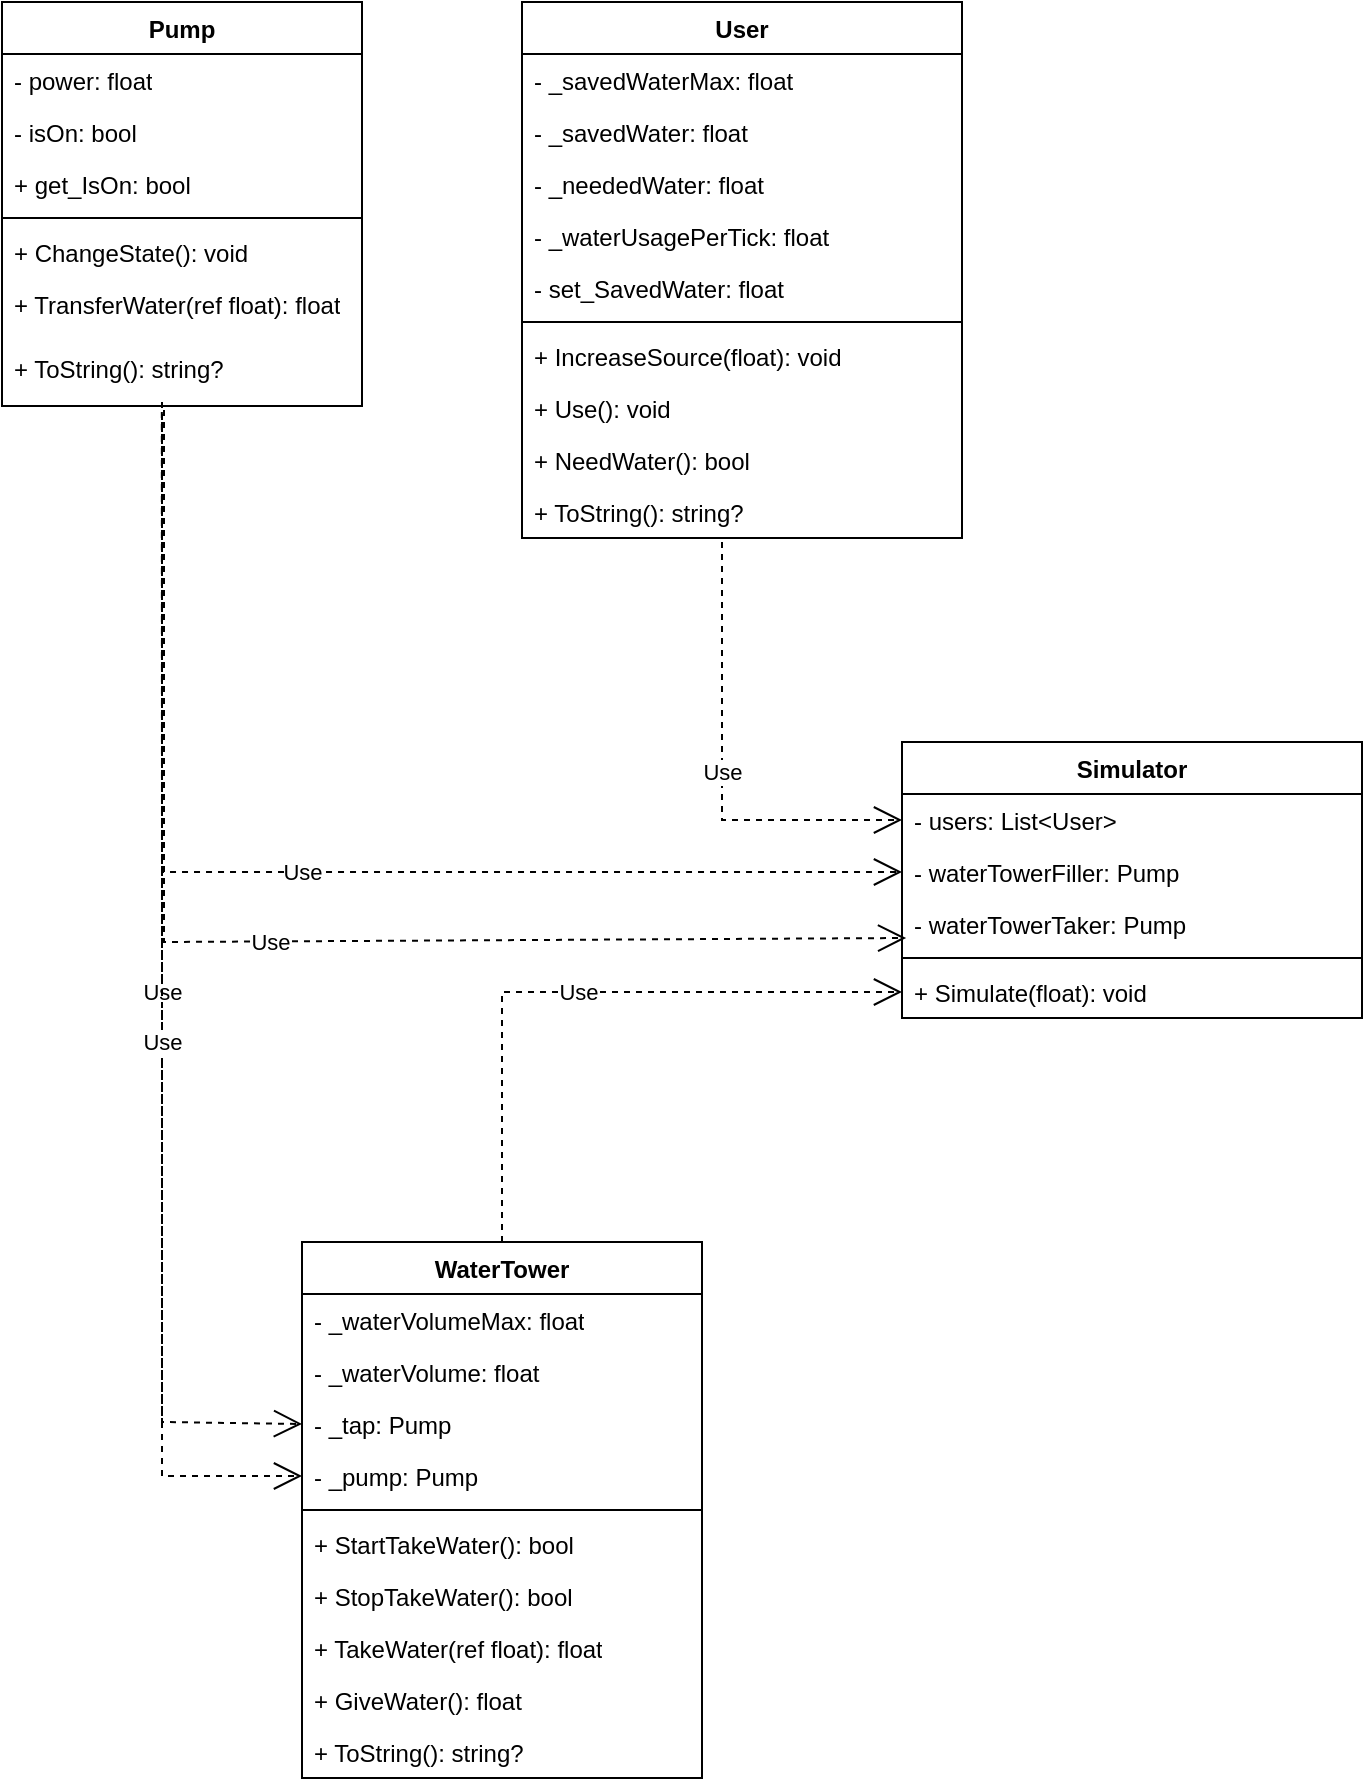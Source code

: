 <mxfile version="21.1.1" type="device">
  <diagram name="Page-1" id="c4acf3e9-155e-7222-9cf6-157b1a14988f">
    <mxGraphModel dx="1322" dy="642" grid="1" gridSize="10" guides="1" tooltips="1" connect="1" arrows="1" fold="1" page="1" pageScale="1" pageWidth="850" pageHeight="1100" background="none" math="0" shadow="0">
      <root>
        <mxCell id="0" />
        <mxCell id="1" parent="0" />
        <mxCell id="X3uLBw4XszFgFeqwRKmj-1" value="Pump" style="swimlane;fontStyle=1;align=center;verticalAlign=top;childLayout=stackLayout;horizontal=1;startSize=26;horizontalStack=0;resizeParent=1;resizeParentMax=0;resizeLast=0;collapsible=1;marginBottom=0;whiteSpace=wrap;html=1;" vertex="1" parent="1">
          <mxGeometry x="30" y="30" width="180" height="202" as="geometry">
            <mxRectangle x="30" y="30" width="70" height="30" as="alternateBounds" />
          </mxGeometry>
        </mxCell>
        <mxCell id="X3uLBw4XszFgFeqwRKmj-2" value="- power: float" style="text;strokeColor=none;fillColor=none;align=left;verticalAlign=top;spacingLeft=4;spacingRight=4;overflow=hidden;rotatable=0;points=[[0,0.5],[1,0.5]];portConstraint=eastwest;whiteSpace=wrap;html=1;" vertex="1" parent="X3uLBw4XszFgFeqwRKmj-1">
          <mxGeometry y="26" width="180" height="26" as="geometry" />
        </mxCell>
        <mxCell id="X3uLBw4XszFgFeqwRKmj-6" value="- isOn: bool" style="text;strokeColor=none;fillColor=none;align=left;verticalAlign=top;spacingLeft=4;spacingRight=4;overflow=hidden;rotatable=0;points=[[0,0.5],[1,0.5]];portConstraint=eastwest;whiteSpace=wrap;html=1;" vertex="1" parent="X3uLBw4XszFgFeqwRKmj-1">
          <mxGeometry y="52" width="180" height="26" as="geometry" />
        </mxCell>
        <mxCell id="X3uLBw4XszFgFeqwRKmj-7" value="+ get_ІsOn: bool" style="text;strokeColor=none;fillColor=none;align=left;verticalAlign=top;spacingLeft=4;spacingRight=4;overflow=hidden;rotatable=0;points=[[0,0.5],[1,0.5]];portConstraint=eastwest;whiteSpace=wrap;html=1;" vertex="1" parent="X3uLBw4XszFgFeqwRKmj-1">
          <mxGeometry y="78" width="180" height="26" as="geometry" />
        </mxCell>
        <mxCell id="X3uLBw4XszFgFeqwRKmj-3" value="" style="line;strokeWidth=1;fillColor=none;align=left;verticalAlign=middle;spacingTop=-1;spacingLeft=3;spacingRight=3;rotatable=0;labelPosition=right;points=[];portConstraint=eastwest;strokeColor=inherit;" vertex="1" parent="X3uLBw4XszFgFeqwRKmj-1">
          <mxGeometry y="104" width="180" height="8" as="geometry" />
        </mxCell>
        <mxCell id="X3uLBw4XszFgFeqwRKmj-4" value="+ ChangeState(): void" style="text;strokeColor=none;fillColor=none;align=left;verticalAlign=top;spacingLeft=4;spacingRight=4;overflow=hidden;rotatable=0;points=[[0,0.5],[1,0.5]];portConstraint=eastwest;whiteSpace=wrap;html=1;" vertex="1" parent="X3uLBw4XszFgFeqwRKmj-1">
          <mxGeometry y="112" width="180" height="26" as="geometry" />
        </mxCell>
        <mxCell id="X3uLBw4XszFgFeqwRKmj-5" value="+ TransferWater(ref float): float" style="text;strokeColor=none;fillColor=none;align=left;verticalAlign=top;spacingLeft=4;spacingRight=4;overflow=hidden;rotatable=0;points=[[0,0.5],[1,0.5]];portConstraint=eastwest;whiteSpace=wrap;html=1;" vertex="1" parent="X3uLBw4XszFgFeqwRKmj-1">
          <mxGeometry y="138" width="180" height="32" as="geometry" />
        </mxCell>
        <mxCell id="X3uLBw4XszFgFeqwRKmj-8" value="+ ToString(): string?" style="text;strokeColor=none;fillColor=none;align=left;verticalAlign=top;spacingLeft=4;spacingRight=4;overflow=hidden;rotatable=0;points=[[0,0.5],[1,0.5]];portConstraint=eastwest;whiteSpace=wrap;html=1;" vertex="1" parent="X3uLBw4XszFgFeqwRKmj-1">
          <mxGeometry y="170" width="180" height="32" as="geometry" />
        </mxCell>
        <mxCell id="X3uLBw4XszFgFeqwRKmj-9" value="User" style="swimlane;fontStyle=1;align=center;verticalAlign=top;childLayout=stackLayout;horizontal=1;startSize=26;horizontalStack=0;resizeParent=1;resizeParentMax=0;resizeLast=0;collapsible=1;marginBottom=0;whiteSpace=wrap;html=1;" vertex="1" parent="1">
          <mxGeometry x="290" y="30" width="220" height="268" as="geometry" />
        </mxCell>
        <mxCell id="X3uLBw4XszFgFeqwRKmj-10" value="- _savedWaterMax: float" style="text;strokeColor=none;fillColor=none;align=left;verticalAlign=top;spacingLeft=4;spacingRight=4;overflow=hidden;rotatable=0;points=[[0,0.5],[1,0.5]];portConstraint=eastwest;whiteSpace=wrap;html=1;" vertex="1" parent="X3uLBw4XszFgFeqwRKmj-9">
          <mxGeometry y="26" width="220" height="26" as="geometry" />
        </mxCell>
        <mxCell id="X3uLBw4XszFgFeqwRKmj-13" value="- _savedWater: float" style="text;strokeColor=none;fillColor=none;align=left;verticalAlign=top;spacingLeft=4;spacingRight=4;overflow=hidden;rotatable=0;points=[[0,0.5],[1,0.5]];portConstraint=eastwest;whiteSpace=wrap;html=1;" vertex="1" parent="X3uLBw4XszFgFeqwRKmj-9">
          <mxGeometry y="52" width="220" height="26" as="geometry" />
        </mxCell>
        <mxCell id="X3uLBw4XszFgFeqwRKmj-14" value="- _neededWater: float" style="text;strokeColor=none;fillColor=none;align=left;verticalAlign=top;spacingLeft=4;spacingRight=4;overflow=hidden;rotatable=0;points=[[0,0.5],[1,0.5]];portConstraint=eastwest;whiteSpace=wrap;html=1;" vertex="1" parent="X3uLBw4XszFgFeqwRKmj-9">
          <mxGeometry y="78" width="220" height="26" as="geometry" />
        </mxCell>
        <mxCell id="X3uLBw4XszFgFeqwRKmj-15" value="- _waterUsagePerTick: float" style="text;strokeColor=none;fillColor=none;align=left;verticalAlign=top;spacingLeft=4;spacingRight=4;overflow=hidden;rotatable=0;points=[[0,0.5],[1,0.5]];portConstraint=eastwest;whiteSpace=wrap;html=1;" vertex="1" parent="X3uLBw4XszFgFeqwRKmj-9">
          <mxGeometry y="104" width="220" height="26" as="geometry" />
        </mxCell>
        <mxCell id="X3uLBw4XszFgFeqwRKmj-16" value="- set_SavedWater: float" style="text;strokeColor=none;fillColor=none;align=left;verticalAlign=top;spacingLeft=4;spacingRight=4;overflow=hidden;rotatable=0;points=[[0,0.5],[1,0.5]];portConstraint=eastwest;whiteSpace=wrap;html=1;" vertex="1" parent="X3uLBw4XszFgFeqwRKmj-9">
          <mxGeometry y="130" width="220" height="26" as="geometry" />
        </mxCell>
        <mxCell id="X3uLBw4XszFgFeqwRKmj-11" value="" style="line;strokeWidth=1;fillColor=none;align=left;verticalAlign=middle;spacingTop=-1;spacingLeft=3;spacingRight=3;rotatable=0;labelPosition=right;points=[];portConstraint=eastwest;strokeColor=inherit;" vertex="1" parent="X3uLBw4XszFgFeqwRKmj-9">
          <mxGeometry y="156" width="220" height="8" as="geometry" />
        </mxCell>
        <mxCell id="X3uLBw4XszFgFeqwRKmj-12" value="+ IncreaseSource(float): void" style="text;strokeColor=none;fillColor=none;align=left;verticalAlign=top;spacingLeft=4;spacingRight=4;overflow=hidden;rotatable=0;points=[[0,0.5],[1,0.5]];portConstraint=eastwest;whiteSpace=wrap;html=1;" vertex="1" parent="X3uLBw4XszFgFeqwRKmj-9">
          <mxGeometry y="164" width="220" height="26" as="geometry" />
        </mxCell>
        <mxCell id="X3uLBw4XszFgFeqwRKmj-17" value="+ Use(): void" style="text;strokeColor=none;fillColor=none;align=left;verticalAlign=top;spacingLeft=4;spacingRight=4;overflow=hidden;rotatable=0;points=[[0,0.5],[1,0.5]];portConstraint=eastwest;whiteSpace=wrap;html=1;" vertex="1" parent="X3uLBw4XszFgFeqwRKmj-9">
          <mxGeometry y="190" width="220" height="26" as="geometry" />
        </mxCell>
        <mxCell id="X3uLBw4XszFgFeqwRKmj-18" value="+ NeedWater(): bool" style="text;strokeColor=none;fillColor=none;align=left;verticalAlign=top;spacingLeft=4;spacingRight=4;overflow=hidden;rotatable=0;points=[[0,0.5],[1,0.5]];portConstraint=eastwest;whiteSpace=wrap;html=1;" vertex="1" parent="X3uLBw4XszFgFeqwRKmj-9">
          <mxGeometry y="216" width="220" height="26" as="geometry" />
        </mxCell>
        <mxCell id="X3uLBw4XszFgFeqwRKmj-19" value="+ ToString(): string?" style="text;strokeColor=none;fillColor=none;align=left;verticalAlign=top;spacingLeft=4;spacingRight=4;overflow=hidden;rotatable=0;points=[[0,0.5],[1,0.5]];portConstraint=eastwest;whiteSpace=wrap;html=1;" vertex="1" parent="X3uLBw4XszFgFeqwRKmj-9">
          <mxGeometry y="242" width="220" height="26" as="geometry" />
        </mxCell>
        <mxCell id="X3uLBw4XszFgFeqwRKmj-20" value="WaterTower" style="swimlane;fontStyle=1;align=center;verticalAlign=top;childLayout=stackLayout;horizontal=1;startSize=26;horizontalStack=0;resizeParent=1;resizeParentMax=0;resizeLast=0;collapsible=1;marginBottom=0;whiteSpace=wrap;html=1;" vertex="1" parent="1">
          <mxGeometry x="180" y="650" width="200" height="268" as="geometry" />
        </mxCell>
        <mxCell id="X3uLBw4XszFgFeqwRKmj-44" value="Use" style="endArrow=open;endSize=12;dashed=1;html=1;rounded=0;entryX=0;entryY=0.5;entryDx=0;entryDy=0;" edge="1" parent="X3uLBw4XszFgFeqwRKmj-20" target="X3uLBw4XszFgFeqwRKmj-35">
          <mxGeometry width="160" relative="1" as="geometry">
            <mxPoint x="100" as="sourcePoint" />
            <mxPoint x="260" as="targetPoint" />
            <Array as="points">
              <mxPoint x="100" y="-125" />
            </Array>
          </mxGeometry>
        </mxCell>
        <mxCell id="X3uLBw4XszFgFeqwRKmj-21" value="- _waterVolumeMax: float" style="text;strokeColor=none;fillColor=none;align=left;verticalAlign=top;spacingLeft=4;spacingRight=4;overflow=hidden;rotatable=0;points=[[0,0.5],[1,0.5]];portConstraint=eastwest;whiteSpace=wrap;html=1;" vertex="1" parent="X3uLBw4XszFgFeqwRKmj-20">
          <mxGeometry y="26" width="200" height="26" as="geometry" />
        </mxCell>
        <mxCell id="X3uLBw4XszFgFeqwRKmj-25" value="- _waterVolume: float" style="text;strokeColor=none;fillColor=none;align=left;verticalAlign=top;spacingLeft=4;spacingRight=4;overflow=hidden;rotatable=0;points=[[0,0.5],[1,0.5]];portConstraint=eastwest;whiteSpace=wrap;html=1;" vertex="1" parent="X3uLBw4XszFgFeqwRKmj-20">
          <mxGeometry y="52" width="200" height="26" as="geometry" />
        </mxCell>
        <mxCell id="X3uLBw4XszFgFeqwRKmj-26" value="- _tap: Pump" style="text;strokeColor=none;fillColor=none;align=left;verticalAlign=top;spacingLeft=4;spacingRight=4;overflow=hidden;rotatable=0;points=[[0,0.5],[1,0.5]];portConstraint=eastwest;whiteSpace=wrap;html=1;" vertex="1" parent="X3uLBw4XszFgFeqwRKmj-20">
          <mxGeometry y="78" width="200" height="26" as="geometry" />
        </mxCell>
        <mxCell id="X3uLBw4XszFgFeqwRKmj-27" value="- _pump: Pump" style="text;strokeColor=none;fillColor=none;align=left;verticalAlign=top;spacingLeft=4;spacingRight=4;overflow=hidden;rotatable=0;points=[[0,0.5],[1,0.5]];portConstraint=eastwest;whiteSpace=wrap;html=1;" vertex="1" parent="X3uLBw4XszFgFeqwRKmj-20">
          <mxGeometry y="104" width="200" height="26" as="geometry" />
        </mxCell>
        <mxCell id="X3uLBw4XszFgFeqwRKmj-22" value="" style="line;strokeWidth=1;fillColor=none;align=left;verticalAlign=middle;spacingTop=-1;spacingLeft=3;spacingRight=3;rotatable=0;labelPosition=right;points=[];portConstraint=eastwest;strokeColor=inherit;" vertex="1" parent="X3uLBw4XszFgFeqwRKmj-20">
          <mxGeometry y="130" width="200" height="8" as="geometry" />
        </mxCell>
        <mxCell id="X3uLBw4XszFgFeqwRKmj-23" value="+ StartTakeWater(): bool" style="text;strokeColor=none;fillColor=none;align=left;verticalAlign=top;spacingLeft=4;spacingRight=4;overflow=hidden;rotatable=0;points=[[0,0.5],[1,0.5]];portConstraint=eastwest;whiteSpace=wrap;html=1;" vertex="1" parent="X3uLBw4XszFgFeqwRKmj-20">
          <mxGeometry y="138" width="200" height="26" as="geometry" />
        </mxCell>
        <mxCell id="X3uLBw4XszFgFeqwRKmj-28" value="+ StopTakeWater(): bool" style="text;strokeColor=none;fillColor=none;align=left;verticalAlign=top;spacingLeft=4;spacingRight=4;overflow=hidden;rotatable=0;points=[[0,0.5],[1,0.5]];portConstraint=eastwest;whiteSpace=wrap;html=1;" vertex="1" parent="X3uLBw4XszFgFeqwRKmj-20">
          <mxGeometry y="164" width="200" height="26" as="geometry" />
        </mxCell>
        <mxCell id="X3uLBw4XszFgFeqwRKmj-29" value="+ TakeWater(ref float): float" style="text;strokeColor=none;fillColor=none;align=left;verticalAlign=top;spacingLeft=4;spacingRight=4;overflow=hidden;rotatable=0;points=[[0,0.5],[1,0.5]];portConstraint=eastwest;whiteSpace=wrap;html=1;" vertex="1" parent="X3uLBw4XszFgFeqwRKmj-20">
          <mxGeometry y="190" width="200" height="26" as="geometry" />
        </mxCell>
        <mxCell id="X3uLBw4XszFgFeqwRKmj-30" value="+ GiveWater(): float" style="text;strokeColor=none;fillColor=none;align=left;verticalAlign=top;spacingLeft=4;spacingRight=4;overflow=hidden;rotatable=0;points=[[0,0.5],[1,0.5]];portConstraint=eastwest;whiteSpace=wrap;html=1;" vertex="1" parent="X3uLBw4XszFgFeqwRKmj-20">
          <mxGeometry y="216" width="200" height="26" as="geometry" />
        </mxCell>
        <mxCell id="X3uLBw4XszFgFeqwRKmj-31" value="+ ToString(): string?" style="text;strokeColor=none;fillColor=none;align=left;verticalAlign=top;spacingLeft=4;spacingRight=4;overflow=hidden;rotatable=0;points=[[0,0.5],[1,0.5]];portConstraint=eastwest;whiteSpace=wrap;html=1;" vertex="1" parent="X3uLBw4XszFgFeqwRKmj-20">
          <mxGeometry y="242" width="200" height="26" as="geometry" />
        </mxCell>
        <mxCell id="X3uLBw4XszFgFeqwRKmj-32" value="Simulator" style="swimlane;fontStyle=1;align=center;verticalAlign=top;childLayout=stackLayout;horizontal=1;startSize=26;horizontalStack=0;resizeParent=1;resizeParentMax=0;resizeLast=0;collapsible=1;marginBottom=0;whiteSpace=wrap;html=1;" vertex="1" parent="1">
          <mxGeometry x="480" y="400" width="230" height="138" as="geometry" />
        </mxCell>
        <mxCell id="X3uLBw4XszFgFeqwRKmj-33" value="- users: List&amp;lt;User&amp;gt;" style="text;strokeColor=none;fillColor=none;align=left;verticalAlign=top;spacingLeft=4;spacingRight=4;overflow=hidden;rotatable=0;points=[[0,0.5],[1,0.5]];portConstraint=eastwest;whiteSpace=wrap;html=1;" vertex="1" parent="X3uLBw4XszFgFeqwRKmj-32">
          <mxGeometry y="26" width="230" height="26" as="geometry" />
        </mxCell>
        <mxCell id="X3uLBw4XszFgFeqwRKmj-36" value="- waterTowerFiller: Pump" style="text;strokeColor=none;fillColor=none;align=left;verticalAlign=top;spacingLeft=4;spacingRight=4;overflow=hidden;rotatable=0;points=[[0,0.5],[1,0.5]];portConstraint=eastwest;whiteSpace=wrap;html=1;" vertex="1" parent="X3uLBw4XszFgFeqwRKmj-32">
          <mxGeometry y="52" width="230" height="26" as="geometry" />
        </mxCell>
        <mxCell id="X3uLBw4XszFgFeqwRKmj-37" value="- waterTowerTaker: Pump" style="text;strokeColor=none;fillColor=none;align=left;verticalAlign=top;spacingLeft=4;spacingRight=4;overflow=hidden;rotatable=0;points=[[0,0.5],[1,0.5]];portConstraint=eastwest;whiteSpace=wrap;html=1;" vertex="1" parent="X3uLBw4XszFgFeqwRKmj-32">
          <mxGeometry y="78" width="230" height="26" as="geometry" />
        </mxCell>
        <mxCell id="X3uLBw4XszFgFeqwRKmj-34" value="" style="line;strokeWidth=1;fillColor=none;align=left;verticalAlign=middle;spacingTop=-1;spacingLeft=3;spacingRight=3;rotatable=0;labelPosition=right;points=[];portConstraint=eastwest;strokeColor=inherit;" vertex="1" parent="X3uLBw4XszFgFeqwRKmj-32">
          <mxGeometry y="104" width="230" height="8" as="geometry" />
        </mxCell>
        <mxCell id="X3uLBw4XszFgFeqwRKmj-35" value="+ Simulate(float): void" style="text;strokeColor=none;fillColor=none;align=left;verticalAlign=top;spacingLeft=4;spacingRight=4;overflow=hidden;rotatable=0;points=[[0,0.5],[1,0.5]];portConstraint=eastwest;whiteSpace=wrap;html=1;" vertex="1" parent="X3uLBw4XszFgFeqwRKmj-32">
          <mxGeometry y="112" width="230" height="26" as="geometry" />
        </mxCell>
        <mxCell id="X3uLBw4XszFgFeqwRKmj-46" value="Use" style="endArrow=open;endSize=12;dashed=1;html=1;rounded=0;entryX=0;entryY=0.5;entryDx=0;entryDy=0;exitX=0.444;exitY=1.094;exitDx=0;exitDy=0;exitPerimeter=0;" edge="1" parent="1" source="X3uLBw4XszFgFeqwRKmj-8" target="X3uLBw4XszFgFeqwRKmj-36">
          <mxGeometry width="160" relative="1" as="geometry">
            <mxPoint x="100" y="230" as="sourcePoint" />
            <mxPoint x="260" y="230" as="targetPoint" />
            <Array as="points">
              <mxPoint x="110" y="465" />
            </Array>
          </mxGeometry>
        </mxCell>
        <mxCell id="X3uLBw4XszFgFeqwRKmj-47" value="Use" style="endArrow=open;endSize=12;dashed=1;html=1;rounded=0;exitX=0.45;exitY=1.063;exitDx=0;exitDy=0;exitPerimeter=0;entryX=0.009;entryY=0.769;entryDx=0;entryDy=0;entryPerimeter=0;" edge="1" parent="1" source="X3uLBw4XszFgFeqwRKmj-8" target="X3uLBw4XszFgFeqwRKmj-37">
          <mxGeometry width="160" relative="1" as="geometry">
            <mxPoint x="160" y="320" as="sourcePoint" />
            <mxPoint x="320" y="320" as="targetPoint" />
            <Array as="points">
              <mxPoint x="111" y="500" />
            </Array>
          </mxGeometry>
        </mxCell>
        <mxCell id="X3uLBw4XszFgFeqwRKmj-48" value="Use" style="endArrow=open;endSize=12;dashed=1;html=1;rounded=0;entryX=0;entryY=0.5;entryDx=0;entryDy=0;" edge="1" parent="1" target="X3uLBw4XszFgFeqwRKmj-26">
          <mxGeometry width="160" relative="1" as="geometry">
            <mxPoint x="110" y="240" as="sourcePoint" />
            <mxPoint x="230" y="580" as="targetPoint" />
            <Array as="points">
              <mxPoint x="110" y="740" />
            </Array>
          </mxGeometry>
        </mxCell>
        <mxCell id="X3uLBw4XszFgFeqwRKmj-49" value="Use" style="endArrow=open;endSize=12;dashed=1;html=1;rounded=0;entryX=0;entryY=0.5;entryDx=0;entryDy=0;" edge="1" parent="1" target="X3uLBw4XszFgFeqwRKmj-27">
          <mxGeometry x="0.054" width="160" relative="1" as="geometry">
            <mxPoint x="110" y="230" as="sourcePoint" />
            <mxPoint x="270" y="230" as="targetPoint" />
            <Array as="points">
              <mxPoint x="110" y="767" />
            </Array>
            <mxPoint as="offset" />
          </mxGeometry>
        </mxCell>
        <mxCell id="X3uLBw4XszFgFeqwRKmj-60" value="Use" style="endArrow=open;endSize=12;dashed=1;html=1;rounded=0;entryX=0;entryY=0.5;entryDx=0;entryDy=0;" edge="1" parent="1" target="X3uLBw4XszFgFeqwRKmj-33">
          <mxGeometry width="160" relative="1" as="geometry">
            <mxPoint x="390" y="300" as="sourcePoint" />
            <mxPoint x="550" y="300" as="targetPoint" />
            <Array as="points">
              <mxPoint x="390" y="439" />
            </Array>
          </mxGeometry>
        </mxCell>
      </root>
    </mxGraphModel>
  </diagram>
</mxfile>
